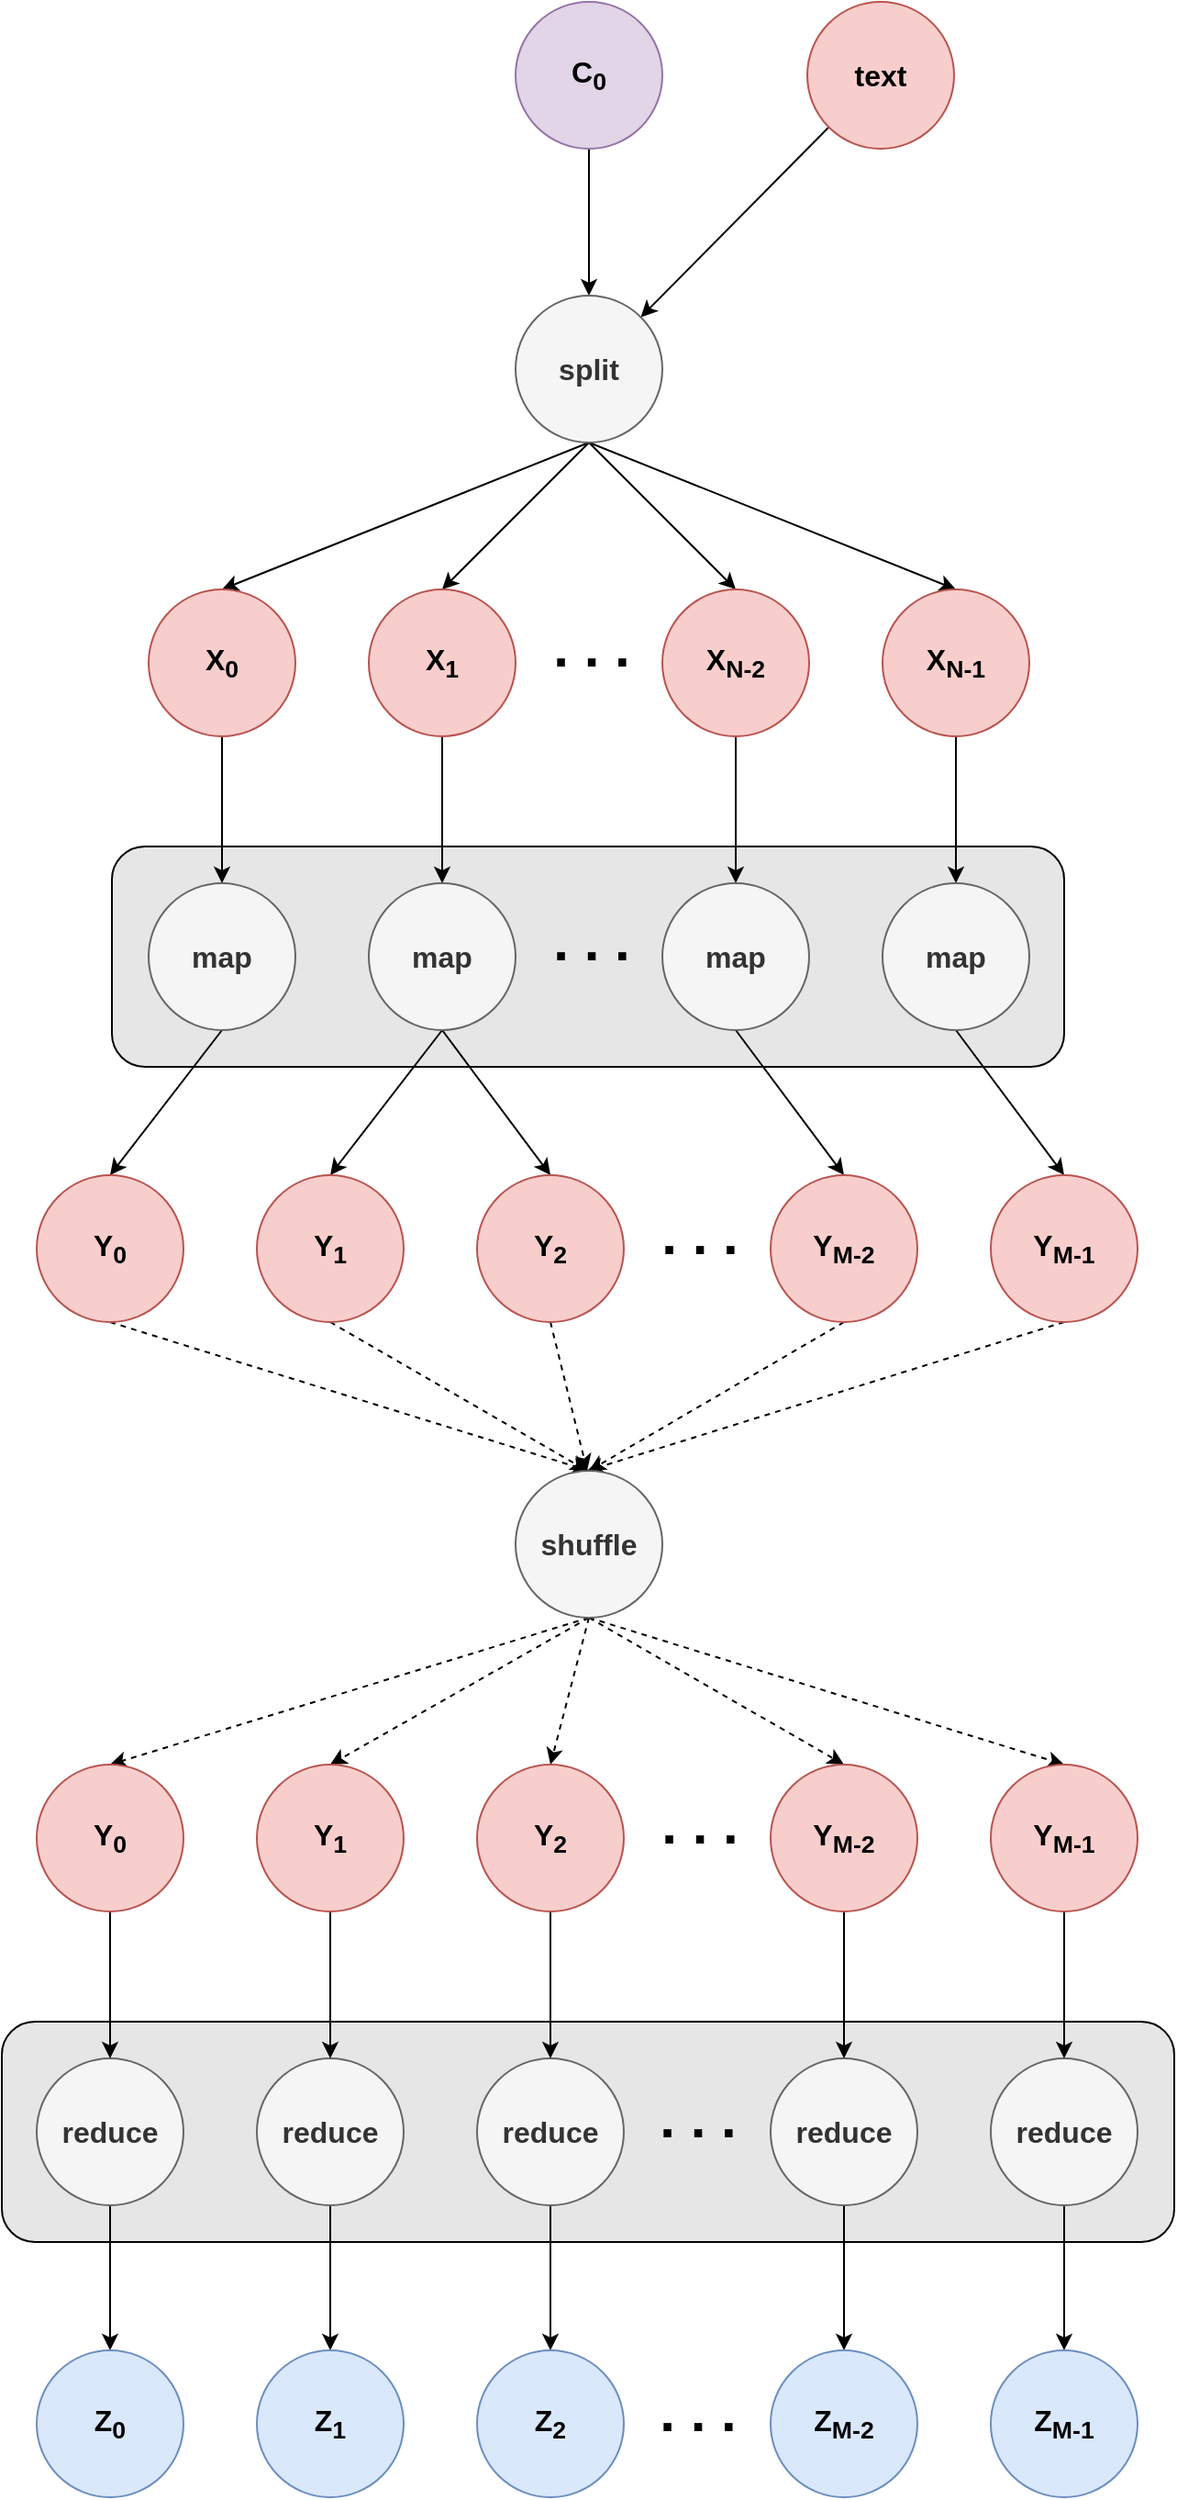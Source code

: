 <mxfile version="20.1.1" type="device"><diagram id="yiRDfCdH8cYX3cv1Tssn" name="Page-1"><mxGraphModel dx="946" dy="622" grid="1" gridSize="10" guides="1" tooltips="1" connect="1" arrows="1" fold="1" page="1" pageScale="1" pageWidth="827" pageHeight="1169" math="0" shadow="0"><root><mxCell id="0"/><mxCell id="1" parent="0"/><mxCell id="jYHlSn7W7HTtQ7rTvj7w-2" value="" style="rounded=1;whiteSpace=wrap;html=1;fillColor=#e6e6e6;" parent="1" vertex="1"><mxGeometry x="121" y="1100" width="639" height="120" as="geometry"/></mxCell><mxCell id="jYHlSn7W7HTtQ7rTvj7w-1" value="" style="rounded=1;whiteSpace=wrap;html=1;fillColor=#e6e6e6;" parent="1" vertex="1"><mxGeometry x="181" y="460" width="519" height="120" as="geometry"/></mxCell><mxCell id="igX2VO9X41G2oWF7STZk-5" style="rounded=0;orthogonalLoop=1;jettySize=auto;html=1;exitX=0;exitY=1;exitDx=0;exitDy=0;entryX=1;entryY=0;entryDx=0;entryDy=0;fontSize=16;" parent="1" source="igX2VO9X41G2oWF7STZk-1" target="igX2VO9X41G2oWF7STZk-3" edge="1"><mxGeometry relative="1" as="geometry"/></mxCell><mxCell id="igX2VO9X41G2oWF7STZk-1" value="&lt;font size=&quot;3&quot;&gt;&lt;b&gt;text&lt;/b&gt;&lt;/font&gt;" style="ellipse;whiteSpace=wrap;html=1;aspect=fixed;fillColor=#f8cecc;strokeColor=#b85450;" parent="1" vertex="1"><mxGeometry x="560" width="80" height="80" as="geometry"/></mxCell><mxCell id="igX2VO9X41G2oWF7STZk-93" value="" style="edgeStyle=none;rounded=0;orthogonalLoop=1;jettySize=auto;html=1;fontSize=30;" parent="1" source="igX2VO9X41G2oWF7STZk-2" target="igX2VO9X41G2oWF7STZk-3" edge="1"><mxGeometry relative="1" as="geometry"/></mxCell><mxCell id="igX2VO9X41G2oWF7STZk-2" value="&lt;font style=&quot;font-size: 16px;&quot;&gt;&lt;b&gt;C&lt;sub&gt;0&lt;/sub&gt;&lt;/b&gt;&lt;/font&gt;" style="ellipse;whiteSpace=wrap;html=1;aspect=fixed;fillColor=#e1d5e7;strokeColor=#9673a6;" parent="1" vertex="1"><mxGeometry x="401" width="80" height="80" as="geometry"/></mxCell><mxCell id="igX2VO9X41G2oWF7STZk-10" style="edgeStyle=none;rounded=0;orthogonalLoop=1;jettySize=auto;html=1;exitX=0.5;exitY=1;exitDx=0;exitDy=0;entryX=0.5;entryY=0;entryDx=0;entryDy=0;fontSize=16;" parent="1" source="igX2VO9X41G2oWF7STZk-3" target="igX2VO9X41G2oWF7STZk-6" edge="1"><mxGeometry relative="1" as="geometry"/></mxCell><mxCell id="igX2VO9X41G2oWF7STZk-11" style="edgeStyle=none;rounded=0;orthogonalLoop=1;jettySize=auto;html=1;exitX=0.5;exitY=1;exitDx=0;exitDy=0;entryX=0.5;entryY=0;entryDx=0;entryDy=0;fontSize=16;" parent="1" source="igX2VO9X41G2oWF7STZk-3" target="igX2VO9X41G2oWF7STZk-7" edge="1"><mxGeometry relative="1" as="geometry"/></mxCell><mxCell id="igX2VO9X41G2oWF7STZk-12" style="edgeStyle=none;rounded=0;orthogonalLoop=1;jettySize=auto;html=1;exitX=0.5;exitY=1;exitDx=0;exitDy=0;entryX=0.5;entryY=0;entryDx=0;entryDy=0;fontSize=16;" parent="1" source="igX2VO9X41G2oWF7STZk-3" target="igX2VO9X41G2oWF7STZk-8" edge="1"><mxGeometry relative="1" as="geometry"/></mxCell><mxCell id="igX2VO9X41G2oWF7STZk-13" style="edgeStyle=none;rounded=0;orthogonalLoop=1;jettySize=auto;html=1;exitX=0.5;exitY=1;exitDx=0;exitDy=0;entryX=0.5;entryY=0;entryDx=0;entryDy=0;fontSize=16;" parent="1" source="igX2VO9X41G2oWF7STZk-3" target="igX2VO9X41G2oWF7STZk-9" edge="1"><mxGeometry relative="1" as="geometry"/></mxCell><mxCell id="igX2VO9X41G2oWF7STZk-3" value="&lt;font size=&quot;3&quot;&gt;&lt;b&gt;split&lt;/b&gt;&lt;/font&gt;" style="ellipse;whiteSpace=wrap;html=1;aspect=fixed;fillColor=#f5f5f5;strokeColor=#666666;fontColor=#333333;" parent="1" vertex="1"><mxGeometry x="401" y="160" width="80" height="80" as="geometry"/></mxCell><mxCell id="igX2VO9X41G2oWF7STZk-15" style="edgeStyle=none;rounded=0;orthogonalLoop=1;jettySize=auto;html=1;exitX=0.5;exitY=1;exitDx=0;exitDy=0;entryX=0.5;entryY=0;entryDx=0;entryDy=0;fontSize=16;" parent="1" source="igX2VO9X41G2oWF7STZk-6" target="igX2VO9X41G2oWF7STZk-14" edge="1"><mxGeometry relative="1" as="geometry"/></mxCell><mxCell id="igX2VO9X41G2oWF7STZk-6" value="&lt;font size=&quot;3&quot;&gt;&lt;b&gt;X&lt;sub&gt;0&lt;/sub&gt;&lt;/b&gt;&lt;/font&gt;" style="ellipse;whiteSpace=wrap;html=1;aspect=fixed;fillColor=#f8cecc;strokeColor=#b85450;" parent="1" vertex="1"><mxGeometry x="201" y="320" width="80" height="80" as="geometry"/></mxCell><mxCell id="igX2VO9X41G2oWF7STZk-17" style="edgeStyle=none;rounded=0;orthogonalLoop=1;jettySize=auto;html=1;exitX=0.5;exitY=1;exitDx=0;exitDy=0;entryX=0.5;entryY=0;entryDx=0;entryDy=0;fontSize=16;" parent="1" source="igX2VO9X41G2oWF7STZk-7" target="igX2VO9X41G2oWF7STZk-16" edge="1"><mxGeometry relative="1" as="geometry"/></mxCell><mxCell id="igX2VO9X41G2oWF7STZk-7" value="&lt;font size=&quot;3&quot;&gt;&lt;b&gt;X&lt;sub&gt;1&lt;/sub&gt;&lt;/b&gt;&lt;/font&gt;" style="ellipse;whiteSpace=wrap;html=1;aspect=fixed;fillColor=#f8cecc;strokeColor=#b85450;" parent="1" vertex="1"><mxGeometry x="321" y="320" width="80" height="80" as="geometry"/></mxCell><mxCell id="igX2VO9X41G2oWF7STZk-20" style="edgeStyle=none;rounded=0;orthogonalLoop=1;jettySize=auto;html=1;exitX=0.5;exitY=1;exitDx=0;exitDy=0;entryX=0.5;entryY=0;entryDx=0;entryDy=0;fontSize=16;" parent="1" source="igX2VO9X41G2oWF7STZk-8" target="igX2VO9X41G2oWF7STZk-18" edge="1"><mxGeometry relative="1" as="geometry"/></mxCell><mxCell id="igX2VO9X41G2oWF7STZk-8" value="&lt;font size=&quot;3&quot;&gt;&lt;b&gt;X&lt;sub&gt;N-2&lt;/sub&gt;&lt;/b&gt;&lt;/font&gt;" style="ellipse;whiteSpace=wrap;html=1;aspect=fixed;fillColor=#f8cecc;strokeColor=#b85450;" parent="1" vertex="1"><mxGeometry x="481" y="320" width="80" height="80" as="geometry"/></mxCell><mxCell id="igX2VO9X41G2oWF7STZk-21" style="edgeStyle=none;rounded=0;orthogonalLoop=1;jettySize=auto;html=1;exitX=0.5;exitY=1;exitDx=0;exitDy=0;entryX=0.5;entryY=0;entryDx=0;entryDy=0;fontSize=16;" parent="1" source="igX2VO9X41G2oWF7STZk-9" target="igX2VO9X41G2oWF7STZk-19" edge="1"><mxGeometry relative="1" as="geometry"/></mxCell><mxCell id="igX2VO9X41G2oWF7STZk-9" value="&lt;font size=&quot;3&quot;&gt;&lt;b&gt;X&lt;sub&gt;N-1&lt;/sub&gt;&lt;/b&gt;&lt;/font&gt;" style="ellipse;whiteSpace=wrap;html=1;aspect=fixed;fillColor=#f8cecc;strokeColor=#b85450;" parent="1" vertex="1"><mxGeometry x="601" y="320" width="80" height="80" as="geometry"/></mxCell><mxCell id="igX2VO9X41G2oWF7STZk-23" style="edgeStyle=none;rounded=0;orthogonalLoop=1;jettySize=auto;html=1;exitX=0.5;exitY=1;exitDx=0;exitDy=0;entryX=0.5;entryY=0;entryDx=0;entryDy=0;fontSize=16;" parent="1" source="igX2VO9X41G2oWF7STZk-14" target="igX2VO9X41G2oWF7STZk-25" edge="1"><mxGeometry relative="1" as="geometry"><mxPoint x="241" y="639" as="targetPoint"/></mxGeometry></mxCell><mxCell id="igX2VO9X41G2oWF7STZk-14" value="&lt;font size=&quot;3&quot;&gt;&lt;b&gt;map&lt;/b&gt;&lt;/font&gt;" style="ellipse;whiteSpace=wrap;html=1;aspect=fixed;fillColor=#f5f5f5;strokeColor=#666666;fontColor=#333333;" parent="1" vertex="1"><mxGeometry x="201" y="480" width="80" height="80" as="geometry"/></mxCell><mxCell id="igX2VO9X41G2oWF7STZk-29" style="edgeStyle=none;rounded=0;orthogonalLoop=1;jettySize=auto;html=1;exitX=0.5;exitY=1;exitDx=0;exitDy=0;entryX=0.5;entryY=0;entryDx=0;entryDy=0;fontSize=16;" parent="1" source="igX2VO9X41G2oWF7STZk-16" target="igX2VO9X41G2oWF7STZk-26" edge="1"><mxGeometry relative="1" as="geometry"/></mxCell><mxCell id="igX2VO9X41G2oWF7STZk-66" style="edgeStyle=none;rounded=0;orthogonalLoop=1;jettySize=auto;html=1;exitX=0.5;exitY=1;exitDx=0;exitDy=0;entryX=0.5;entryY=0;entryDx=0;entryDy=0;fontSize=30;" parent="1" source="igX2VO9X41G2oWF7STZk-16" target="igX2VO9X41G2oWF7STZk-65" edge="1"><mxGeometry relative="1" as="geometry"/></mxCell><mxCell id="igX2VO9X41G2oWF7STZk-16" value="&lt;font size=&quot;3&quot;&gt;&lt;b&gt;map&lt;/b&gt;&lt;/font&gt;" style="ellipse;whiteSpace=wrap;html=1;aspect=fixed;fillColor=#f5f5f5;strokeColor=#666666;fontColor=#333333;" parent="1" vertex="1"><mxGeometry x="321" y="480" width="80" height="80" as="geometry"/></mxCell><mxCell id="igX2VO9X41G2oWF7STZk-30" style="edgeStyle=none;rounded=0;orthogonalLoop=1;jettySize=auto;html=1;exitX=0.5;exitY=1;exitDx=0;exitDy=0;entryX=0.5;entryY=0;entryDx=0;entryDy=0;fontSize=16;" parent="1" source="igX2VO9X41G2oWF7STZk-18" target="igX2VO9X41G2oWF7STZk-27" edge="1"><mxGeometry relative="1" as="geometry"/></mxCell><mxCell id="igX2VO9X41G2oWF7STZk-18" value="&lt;font size=&quot;3&quot;&gt;&lt;b&gt;map&lt;/b&gt;&lt;/font&gt;" style="ellipse;whiteSpace=wrap;html=1;aspect=fixed;fillColor=#f5f5f5;strokeColor=#666666;fontColor=#333333;" parent="1" vertex="1"><mxGeometry x="481" y="480" width="80" height="80" as="geometry"/></mxCell><mxCell id="igX2VO9X41G2oWF7STZk-31" style="edgeStyle=none;rounded=0;orthogonalLoop=1;jettySize=auto;html=1;exitX=0.5;exitY=1;exitDx=0;exitDy=0;entryX=0.5;entryY=0;entryDx=0;entryDy=0;fontSize=16;" parent="1" source="igX2VO9X41G2oWF7STZk-19" target="igX2VO9X41G2oWF7STZk-28" edge="1"><mxGeometry relative="1" as="geometry"/></mxCell><mxCell id="igX2VO9X41G2oWF7STZk-19" value="&lt;font size=&quot;3&quot;&gt;&lt;b&gt;map&lt;/b&gt;&lt;/font&gt;" style="ellipse;whiteSpace=wrap;html=1;aspect=fixed;fillColor=#f5f5f5;strokeColor=#666666;fontColor=#333333;" parent="1" vertex="1"><mxGeometry x="601" y="480" width="80" height="80" as="geometry"/></mxCell><mxCell id="7SE6wF4_iM5fViFOnNFY-7" style="edgeStyle=none;rounded=0;orthogonalLoop=1;jettySize=auto;html=1;exitX=0.5;exitY=1;exitDx=0;exitDy=0;entryX=0.5;entryY=0;entryDx=0;entryDy=0;dashed=1;" parent="1" source="igX2VO9X41G2oWF7STZk-25" target="igX2VO9X41G2oWF7STZk-48" edge="1"><mxGeometry relative="1" as="geometry"/></mxCell><mxCell id="igX2VO9X41G2oWF7STZk-25" value="&lt;font size=&quot;3&quot;&gt;&lt;b&gt;Y&lt;sub&gt;0&lt;/sub&gt;&lt;/b&gt;&lt;/font&gt;" style="ellipse;whiteSpace=wrap;html=1;aspect=fixed;fillColor=#f8cecc;strokeColor=#b85450;" parent="1" vertex="1"><mxGeometry x="140" y="639" width="80" height="80" as="geometry"/></mxCell><mxCell id="7SE6wF4_iM5fViFOnNFY-8" style="edgeStyle=none;rounded=0;orthogonalLoop=1;jettySize=auto;html=1;exitX=0.5;exitY=1;exitDx=0;exitDy=0;dashed=1;" parent="1" source="igX2VO9X41G2oWF7STZk-26" edge="1"><mxGeometry relative="1" as="geometry"><mxPoint x="440" y="800" as="targetPoint"/></mxGeometry></mxCell><mxCell id="igX2VO9X41G2oWF7STZk-26" value="&lt;font size=&quot;3&quot;&gt;&lt;b&gt;Y&lt;sub&gt;1&lt;/sub&gt;&lt;/b&gt;&lt;/font&gt;" style="ellipse;whiteSpace=wrap;html=1;aspect=fixed;fillColor=#f8cecc;strokeColor=#b85450;" parent="1" vertex="1"><mxGeometry x="260" y="639" width="80" height="80" as="geometry"/></mxCell><mxCell id="7SE6wF4_iM5fViFOnNFY-10" style="edgeStyle=none;rounded=0;orthogonalLoop=1;jettySize=auto;html=1;exitX=0.5;exitY=1;exitDx=0;exitDy=0;entryX=0.5;entryY=0;entryDx=0;entryDy=0;dashed=1;" parent="1" source="igX2VO9X41G2oWF7STZk-27" target="igX2VO9X41G2oWF7STZk-48" edge="1"><mxGeometry relative="1" as="geometry"/></mxCell><mxCell id="igX2VO9X41G2oWF7STZk-27" value="&lt;font size=&quot;3&quot;&gt;&lt;b&gt;Y&lt;sub&gt;M-2&lt;/sub&gt;&lt;/b&gt;&lt;/font&gt;" style="ellipse;whiteSpace=wrap;html=1;aspect=fixed;fillColor=#f8cecc;strokeColor=#b85450;" parent="1" vertex="1"><mxGeometry x="540" y="639" width="80" height="80" as="geometry"/></mxCell><mxCell id="7SE6wF4_iM5fViFOnNFY-11" style="edgeStyle=none;rounded=0;orthogonalLoop=1;jettySize=auto;html=1;exitX=0.5;exitY=1;exitDx=0;exitDy=0;dashed=1;" parent="1" source="igX2VO9X41G2oWF7STZk-28" edge="1"><mxGeometry relative="1" as="geometry"><mxPoint x="440" y="800" as="targetPoint"/></mxGeometry></mxCell><mxCell id="igX2VO9X41G2oWF7STZk-28" value="&lt;font size=&quot;3&quot;&gt;&lt;b&gt;Y&lt;sub&gt;M-1&lt;/sub&gt;&lt;/b&gt;&lt;/font&gt;" style="ellipse;whiteSpace=wrap;html=1;aspect=fixed;fillColor=#f8cecc;strokeColor=#b85450;" parent="1" vertex="1"><mxGeometry x="660" y="639" width="80" height="80" as="geometry"/></mxCell><mxCell id="igX2VO9X41G2oWF7STZk-32" style="edgeStyle=none;rounded=0;orthogonalLoop=1;jettySize=auto;html=1;exitX=0.5;exitY=1;exitDx=0;exitDy=0;entryX=0.5;entryY=0;entryDx=0;entryDy=0;fontSize=16;" parent="1" source="igX2VO9X41G2oWF7STZk-33" target="igX2VO9X41G2oWF7STZk-40" edge="1"><mxGeometry relative="1" as="geometry"><mxPoint x="180" y="1279" as="targetPoint"/></mxGeometry></mxCell><mxCell id="igX2VO9X41G2oWF7STZk-33" value="&lt;font size=&quot;3&quot;&gt;&lt;b&gt;reduce&lt;/b&gt;&lt;/font&gt;" style="ellipse;whiteSpace=wrap;html=1;aspect=fixed;fillColor=#f5f5f5;strokeColor=#666666;fontColor=#333333;" parent="1" vertex="1"><mxGeometry x="140" y="1120" width="80" height="80" as="geometry"/></mxCell><mxCell id="igX2VO9X41G2oWF7STZk-34" style="edgeStyle=none;rounded=0;orthogonalLoop=1;jettySize=auto;html=1;exitX=0.5;exitY=1;exitDx=0;exitDy=0;entryX=0.5;entryY=0;entryDx=0;entryDy=0;fontSize=16;" parent="1" source="igX2VO9X41G2oWF7STZk-35" target="igX2VO9X41G2oWF7STZk-41" edge="1"><mxGeometry relative="1" as="geometry"/></mxCell><mxCell id="igX2VO9X41G2oWF7STZk-35" value="&lt;font size=&quot;3&quot;&gt;&lt;b&gt;reduce&lt;/b&gt;&lt;/font&gt;" style="ellipse;whiteSpace=wrap;html=1;aspect=fixed;fillColor=#f5f5f5;strokeColor=#666666;fontColor=#333333;" parent="1" vertex="1"><mxGeometry x="260" y="1120" width="80" height="80" as="geometry"/></mxCell><mxCell id="igX2VO9X41G2oWF7STZk-36" style="edgeStyle=none;rounded=0;orthogonalLoop=1;jettySize=auto;html=1;exitX=0.5;exitY=1;exitDx=0;exitDy=0;entryX=0.5;entryY=0;entryDx=0;entryDy=0;fontSize=16;" parent="1" source="igX2VO9X41G2oWF7STZk-37" target="igX2VO9X41G2oWF7STZk-42" edge="1"><mxGeometry relative="1" as="geometry"/></mxCell><mxCell id="igX2VO9X41G2oWF7STZk-37" value="&lt;font size=&quot;3&quot;&gt;&lt;b&gt;reduce&lt;/b&gt;&lt;/font&gt;" style="ellipse;whiteSpace=wrap;html=1;aspect=fixed;fillColor=#f5f5f5;strokeColor=#666666;fontColor=#333333;" parent="1" vertex="1"><mxGeometry x="540" y="1120" width="80" height="80" as="geometry"/></mxCell><mxCell id="igX2VO9X41G2oWF7STZk-38" style="edgeStyle=none;rounded=0;orthogonalLoop=1;jettySize=auto;html=1;exitX=0.5;exitY=1;exitDx=0;exitDy=0;entryX=0.5;entryY=0;entryDx=0;entryDy=0;fontSize=16;" parent="1" source="igX2VO9X41G2oWF7STZk-39" target="igX2VO9X41G2oWF7STZk-43" edge="1"><mxGeometry relative="1" as="geometry"/></mxCell><mxCell id="igX2VO9X41G2oWF7STZk-39" value="&lt;font size=&quot;3&quot;&gt;&lt;b&gt;reduce&lt;/b&gt;&lt;/font&gt;" style="ellipse;whiteSpace=wrap;html=1;aspect=fixed;fillColor=#f5f5f5;strokeColor=#666666;fontColor=#333333;" parent="1" vertex="1"><mxGeometry x="660" y="1120" width="80" height="80" as="geometry"/></mxCell><mxCell id="igX2VO9X41G2oWF7STZk-40" value="&lt;font size=&quot;3&quot;&gt;&lt;b&gt;Z&lt;sub&gt;0&lt;/sub&gt;&lt;/b&gt;&lt;/font&gt;" style="ellipse;whiteSpace=wrap;html=1;aspect=fixed;fillColor=#dae8fc;strokeColor=#6c8ebf;" parent="1" vertex="1"><mxGeometry x="140" y="1279" width="80" height="80" as="geometry"/></mxCell><mxCell id="igX2VO9X41G2oWF7STZk-41" value="&lt;font size=&quot;3&quot;&gt;&lt;b&gt;Z&lt;sub&gt;1&lt;/sub&gt;&lt;/b&gt;&lt;/font&gt;" style="ellipse;whiteSpace=wrap;html=1;aspect=fixed;fillColor=#dae8fc;strokeColor=#6c8ebf;" parent="1" vertex="1"><mxGeometry x="260" y="1279" width="80" height="80" as="geometry"/></mxCell><mxCell id="igX2VO9X41G2oWF7STZk-42" value="&lt;font size=&quot;3&quot;&gt;&lt;b&gt;Z&lt;sub&gt;M-2&lt;/sub&gt;&lt;/b&gt;&lt;/font&gt;" style="ellipse;whiteSpace=wrap;html=1;aspect=fixed;fillColor=#dae8fc;strokeColor=#6c8ebf;" parent="1" vertex="1"><mxGeometry x="540" y="1279" width="80" height="80" as="geometry"/></mxCell><mxCell id="igX2VO9X41G2oWF7STZk-43" value="&lt;font size=&quot;3&quot;&gt;&lt;b&gt;Z&lt;sub&gt;M-1&lt;/sub&gt;&lt;/b&gt;&lt;/font&gt;" style="ellipse;whiteSpace=wrap;html=1;aspect=fixed;fillColor=#dae8fc;strokeColor=#6c8ebf;" parent="1" vertex="1"><mxGeometry x="660" y="1279" width="80" height="80" as="geometry"/></mxCell><mxCell id="7SE6wF4_iM5fViFOnNFY-12" style="edgeStyle=none;rounded=0;orthogonalLoop=1;jettySize=auto;html=1;exitX=0.5;exitY=1;exitDx=0;exitDy=0;entryX=0.5;entryY=0;entryDx=0;entryDy=0;dashed=1;" parent="1" source="igX2VO9X41G2oWF7STZk-48" target="7SE6wF4_iM5fViFOnNFY-1" edge="1"><mxGeometry relative="1" as="geometry"/></mxCell><mxCell id="7SE6wF4_iM5fViFOnNFY-13" style="edgeStyle=none;rounded=0;orthogonalLoop=1;jettySize=auto;html=1;exitX=0.5;exitY=1;exitDx=0;exitDy=0;entryX=0.5;entryY=0;entryDx=0;entryDy=0;dashed=1;" parent="1" source="igX2VO9X41G2oWF7STZk-48" target="7SE6wF4_iM5fViFOnNFY-2" edge="1"><mxGeometry relative="1" as="geometry"/></mxCell><mxCell id="7SE6wF4_iM5fViFOnNFY-15" style="edgeStyle=none;rounded=0;orthogonalLoop=1;jettySize=auto;html=1;exitX=0.5;exitY=1;exitDx=0;exitDy=0;entryX=0.5;entryY=0;entryDx=0;entryDy=0;dashed=1;" parent="1" source="igX2VO9X41G2oWF7STZk-48" target="7SE6wF4_iM5fViFOnNFY-3" edge="1"><mxGeometry relative="1" as="geometry"/></mxCell><mxCell id="7SE6wF4_iM5fViFOnNFY-16" style="edgeStyle=none;rounded=0;orthogonalLoop=1;jettySize=auto;html=1;exitX=0.5;exitY=1;exitDx=0;exitDy=0;entryX=0.5;entryY=0;entryDx=0;entryDy=0;dashed=1;" parent="1" source="igX2VO9X41G2oWF7STZk-48" target="7SE6wF4_iM5fViFOnNFY-4" edge="1"><mxGeometry relative="1" as="geometry"/></mxCell><mxCell id="IQOqZwwIdBfM1m5nIzTt-1" style="edgeStyle=none;rounded=0;orthogonalLoop=1;jettySize=auto;html=1;exitX=0.5;exitY=1;exitDx=0;exitDy=0;entryX=0.5;entryY=0;entryDx=0;entryDy=0;dashed=1;" edge="1" parent="1" source="igX2VO9X41G2oWF7STZk-48" target="7SE6wF4_iM5fViFOnNFY-6"><mxGeometry relative="1" as="geometry"/></mxCell><mxCell id="igX2VO9X41G2oWF7STZk-48" value="&lt;font size=&quot;3&quot;&gt;&lt;b&gt;shuffle&lt;/b&gt;&lt;/font&gt;" style="ellipse;whiteSpace=wrap;html=1;aspect=fixed;fillColor=#f5f5f5;strokeColor=#666666;fontColor=#333333;" parent="1" vertex="1"><mxGeometry x="401" y="800" width="80" height="80" as="geometry"/></mxCell><mxCell id="igX2VO9X41G2oWF7STZk-60" value="&lt;font style=&quot;font-size: 30px;&quot;&gt;&lt;b&gt;. . .&lt;/b&gt;&lt;/font&gt;" style="text;html=1;align=center;verticalAlign=middle;resizable=0;points=[];autosize=1;strokeColor=none;fillColor=none;fontSize=16;" parent="1" vertex="1"><mxGeometry x="407" y="326" width="70" height="50" as="geometry"/></mxCell><mxCell id="igX2VO9X41G2oWF7STZk-61" value="&lt;font style=&quot;font-size: 30px;&quot;&gt;&lt;b&gt;. . .&lt;/b&gt;&lt;/font&gt;" style="text;html=1;align=center;verticalAlign=middle;resizable=0;points=[];autosize=1;strokeColor=none;fillColor=none;fontSize=16;" parent="1" vertex="1"><mxGeometry x="407" y="486" width="70" height="50" as="geometry"/></mxCell><mxCell id="igX2VO9X41G2oWF7STZk-62" value="&lt;font style=&quot;font-size: 30px;&quot;&gt;&lt;b&gt;. . .&lt;/b&gt;&lt;/font&gt;" style="text;html=1;align=center;verticalAlign=middle;resizable=0;points=[];autosize=1;strokeColor=none;fillColor=none;fontSize=16;" parent="1" vertex="1"><mxGeometry x="466" y="646" width="70" height="50" as="geometry"/></mxCell><mxCell id="igX2VO9X41G2oWF7STZk-63" value="&lt;font style=&quot;font-size: 30px;&quot;&gt;&lt;b&gt;. . .&lt;/b&gt;&lt;/font&gt;" style="text;html=1;align=center;verticalAlign=middle;resizable=0;points=[];autosize=1;strokeColor=none;fillColor=none;fontSize=16;" parent="1" vertex="1"><mxGeometry x="465" y="1127" width="70" height="50" as="geometry"/></mxCell><mxCell id="igX2VO9X41G2oWF7STZk-64" value="&lt;font style=&quot;font-size: 30px;&quot;&gt;&lt;b&gt;. . .&lt;/b&gt;&lt;/font&gt;" style="text;html=1;align=center;verticalAlign=middle;resizable=0;points=[];autosize=1;strokeColor=none;fillColor=none;fontSize=16;" parent="1" vertex="1"><mxGeometry x="465" y="1287" width="70" height="50" as="geometry"/></mxCell><mxCell id="7SE6wF4_iM5fViFOnNFY-9" style="edgeStyle=none;rounded=0;orthogonalLoop=1;jettySize=auto;html=1;exitX=0.5;exitY=1;exitDx=0;exitDy=0;dashed=1;" parent="1" source="igX2VO9X41G2oWF7STZk-65" edge="1"><mxGeometry relative="1" as="geometry"><mxPoint x="440" y="800" as="targetPoint"/></mxGeometry></mxCell><mxCell id="igX2VO9X41G2oWF7STZk-65" value="&lt;font size=&quot;3&quot;&gt;&lt;b&gt;Y&lt;sub&gt;2&lt;/sub&gt;&lt;/b&gt;&lt;/font&gt;" style="ellipse;whiteSpace=wrap;html=1;aspect=fixed;fillColor=#f8cecc;strokeColor=#b85450;" parent="1" vertex="1"><mxGeometry x="380" y="639" width="80" height="80" as="geometry"/></mxCell><mxCell id="igX2VO9X41G2oWF7STZk-68" style="edgeStyle=none;rounded=0;orthogonalLoop=1;jettySize=auto;html=1;exitX=0.5;exitY=1;exitDx=0;exitDy=0;entryX=0.5;entryY=0;entryDx=0;entryDy=0;fontSize=16;" parent="1" source="igX2VO9X41G2oWF7STZk-69" target="igX2VO9X41G2oWF7STZk-70" edge="1"><mxGeometry relative="1" as="geometry"/></mxCell><mxCell id="igX2VO9X41G2oWF7STZk-69" value="&lt;font size=&quot;3&quot;&gt;&lt;b&gt;reduce&lt;/b&gt;&lt;/font&gt;" style="ellipse;whiteSpace=wrap;html=1;aspect=fixed;fillColor=#f5f5f5;strokeColor=#666666;fontColor=#333333;" parent="1" vertex="1"><mxGeometry x="380" y="1120" width="80" height="80" as="geometry"/></mxCell><mxCell id="igX2VO9X41G2oWF7STZk-70" value="&lt;font size=&quot;3&quot;&gt;&lt;b&gt;Z&lt;sub&gt;2&lt;/sub&gt;&lt;/b&gt;&lt;/font&gt;" style="ellipse;whiteSpace=wrap;html=1;aspect=fixed;fillColor=#dae8fc;strokeColor=#6c8ebf;" parent="1" vertex="1"><mxGeometry x="380" y="1279" width="80" height="80" as="geometry"/></mxCell><mxCell id="7SE6wF4_iM5fViFOnNFY-17" style="edgeStyle=none;rounded=0;orthogonalLoop=1;jettySize=auto;html=1;exitX=0.5;exitY=1;exitDx=0;exitDy=0;entryX=0.5;entryY=0;entryDx=0;entryDy=0;" parent="1" source="7SE6wF4_iM5fViFOnNFY-1" target="igX2VO9X41G2oWF7STZk-33" edge="1"><mxGeometry relative="1" as="geometry"/></mxCell><mxCell id="7SE6wF4_iM5fViFOnNFY-1" value="&lt;font size=&quot;3&quot;&gt;&lt;b&gt;Y&lt;sub&gt;0&lt;/sub&gt;&lt;/b&gt;&lt;/font&gt;" style="ellipse;whiteSpace=wrap;html=1;aspect=fixed;fillColor=#f8cecc;strokeColor=#b85450;" parent="1" vertex="1"><mxGeometry x="140" y="960" width="80" height="80" as="geometry"/></mxCell><mxCell id="7SE6wF4_iM5fViFOnNFY-18" style="edgeStyle=none;rounded=0;orthogonalLoop=1;jettySize=auto;html=1;exitX=0.5;exitY=1;exitDx=0;exitDy=0;entryX=0.5;entryY=0;entryDx=0;entryDy=0;" parent="1" source="7SE6wF4_iM5fViFOnNFY-2" target="igX2VO9X41G2oWF7STZk-35" edge="1"><mxGeometry relative="1" as="geometry"/></mxCell><mxCell id="7SE6wF4_iM5fViFOnNFY-2" value="&lt;font size=&quot;3&quot;&gt;&lt;b&gt;Y&lt;sub&gt;1&lt;/sub&gt;&lt;/b&gt;&lt;/font&gt;" style="ellipse;whiteSpace=wrap;html=1;aspect=fixed;fillColor=#f8cecc;strokeColor=#b85450;" parent="1" vertex="1"><mxGeometry x="260" y="960" width="80" height="80" as="geometry"/></mxCell><mxCell id="7SE6wF4_iM5fViFOnNFY-20" style="edgeStyle=none;rounded=0;orthogonalLoop=1;jettySize=auto;html=1;exitX=0.5;exitY=1;exitDx=0;exitDy=0;entryX=0.5;entryY=0;entryDx=0;entryDy=0;" parent="1" source="7SE6wF4_iM5fViFOnNFY-3" target="igX2VO9X41G2oWF7STZk-37" edge="1"><mxGeometry relative="1" as="geometry"/></mxCell><mxCell id="7SE6wF4_iM5fViFOnNFY-3" value="&lt;font size=&quot;3&quot;&gt;&lt;b&gt;Y&lt;sub&gt;M-2&lt;/sub&gt;&lt;/b&gt;&lt;/font&gt;" style="ellipse;whiteSpace=wrap;html=1;aspect=fixed;fillColor=#f8cecc;strokeColor=#b85450;" parent="1" vertex="1"><mxGeometry x="540" y="960" width="80" height="80" as="geometry"/></mxCell><mxCell id="7SE6wF4_iM5fViFOnNFY-21" style="edgeStyle=none;rounded=0;orthogonalLoop=1;jettySize=auto;html=1;exitX=0.5;exitY=1;exitDx=0;exitDy=0;entryX=0.5;entryY=0;entryDx=0;entryDy=0;" parent="1" source="7SE6wF4_iM5fViFOnNFY-4" target="igX2VO9X41G2oWF7STZk-39" edge="1"><mxGeometry relative="1" as="geometry"/></mxCell><mxCell id="7SE6wF4_iM5fViFOnNFY-4" value="&lt;font size=&quot;3&quot;&gt;&lt;b&gt;Y&lt;sub&gt;M-1&lt;/sub&gt;&lt;/b&gt;&lt;/font&gt;" style="ellipse;whiteSpace=wrap;html=1;aspect=fixed;fillColor=#f8cecc;strokeColor=#b85450;" parent="1" vertex="1"><mxGeometry x="660" y="960" width="80" height="80" as="geometry"/></mxCell><mxCell id="7SE6wF4_iM5fViFOnNFY-5" value="&lt;font style=&quot;font-size: 30px;&quot;&gt;&lt;b&gt;. . .&lt;/b&gt;&lt;/font&gt;" style="text;html=1;align=center;verticalAlign=middle;resizable=0;points=[];autosize=1;strokeColor=none;fillColor=none;fontSize=16;" parent="1" vertex="1"><mxGeometry x="466" y="967" width="70" height="50" as="geometry"/></mxCell><mxCell id="7SE6wF4_iM5fViFOnNFY-19" style="edgeStyle=none;rounded=0;orthogonalLoop=1;jettySize=auto;html=1;exitX=0.5;exitY=1;exitDx=0;exitDy=0;entryX=0.5;entryY=0;entryDx=0;entryDy=0;" parent="1" source="7SE6wF4_iM5fViFOnNFY-6" target="igX2VO9X41G2oWF7STZk-69" edge="1"><mxGeometry relative="1" as="geometry"/></mxCell><mxCell id="7SE6wF4_iM5fViFOnNFY-6" value="&lt;font size=&quot;3&quot;&gt;&lt;b&gt;Y&lt;sub&gt;2&lt;/sub&gt;&lt;/b&gt;&lt;/font&gt;" style="ellipse;whiteSpace=wrap;html=1;aspect=fixed;fillColor=#f8cecc;strokeColor=#b85450;" parent="1" vertex="1"><mxGeometry x="380" y="960" width="80" height="80" as="geometry"/></mxCell></root></mxGraphModel></diagram></mxfile>